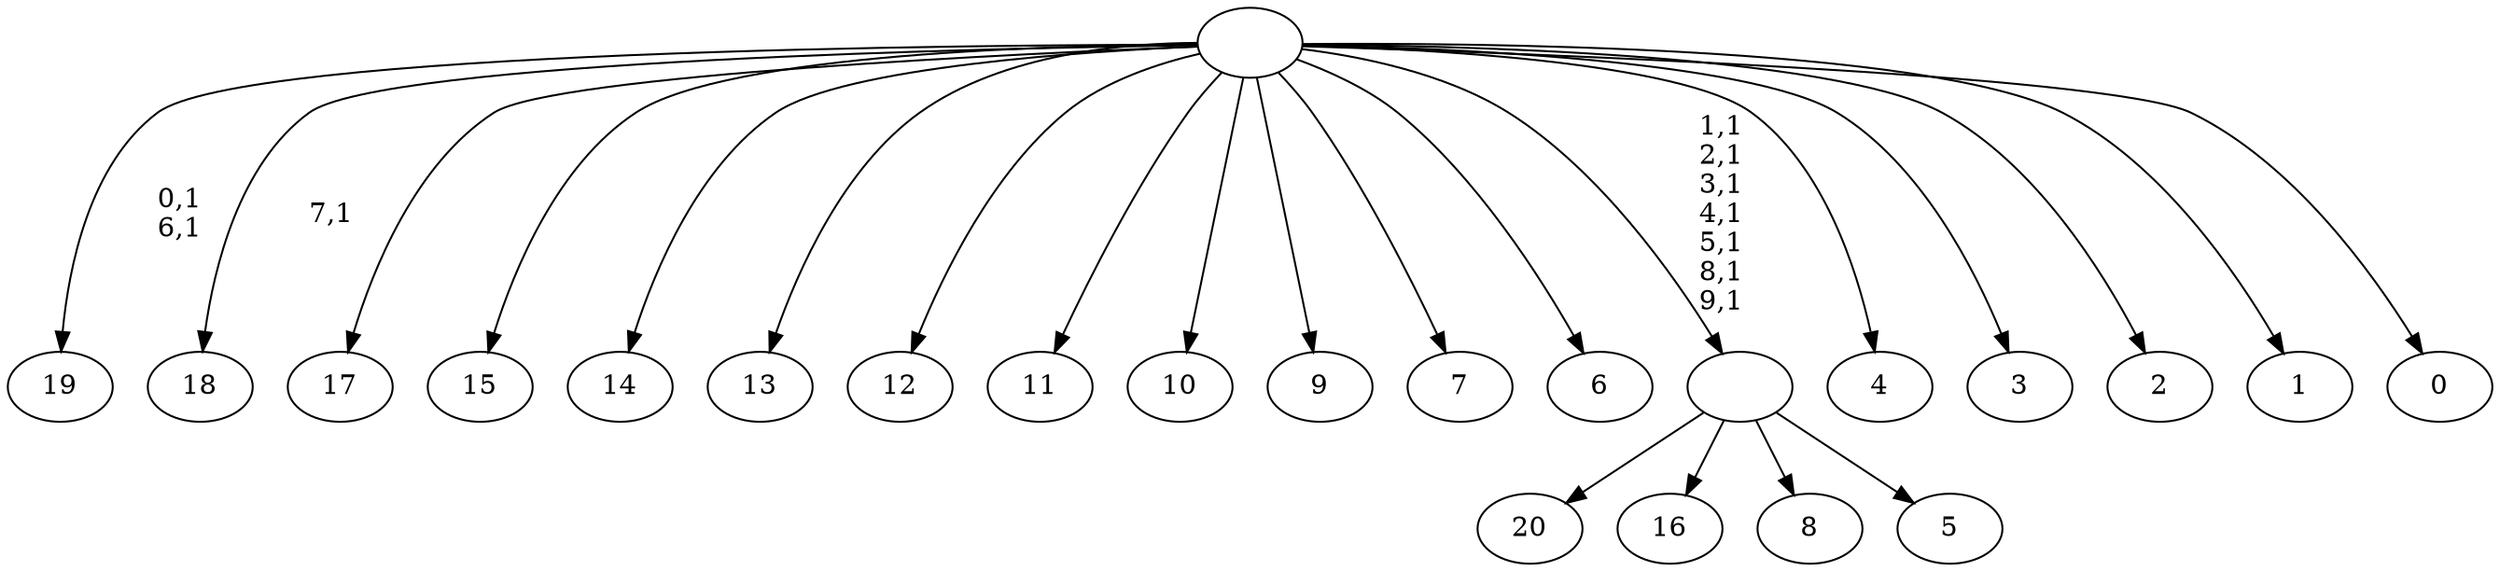 digraph T {
	31 [label="20"]
	30 [label="19"]
	27 [label="18"]
	25 [label="17"]
	24 [label="16"]
	23 [label="15"]
	22 [label="14"]
	21 [label="13"]
	20 [label="12"]
	19 [label="11"]
	18 [label="10"]
	17 [label="9"]
	16 [label="8"]
	15 [label="7"]
	14 [label="6"]
	13 [label="5"]
	12 [label=""]
	5 [label="4"]
	4 [label="3"]
	3 [label="2"]
	2 [label="1"]
	1 [label="0"]
	0 [label=""]
	12 -> 31 [label=""]
	12 -> 24 [label=""]
	12 -> 16 [label=""]
	12 -> 13 [label=""]
	0 -> 12 [label="1,1\n2,1\n3,1\n4,1\n5,1\n8,1\n9,1"]
	0 -> 27 [label="7,1"]
	0 -> 30 [label="0,1\n6,1"]
	0 -> 25 [label=""]
	0 -> 23 [label=""]
	0 -> 22 [label=""]
	0 -> 21 [label=""]
	0 -> 20 [label=""]
	0 -> 19 [label=""]
	0 -> 18 [label=""]
	0 -> 17 [label=""]
	0 -> 15 [label=""]
	0 -> 14 [label=""]
	0 -> 5 [label=""]
	0 -> 4 [label=""]
	0 -> 3 [label=""]
	0 -> 2 [label=""]
	0 -> 1 [label=""]
}
